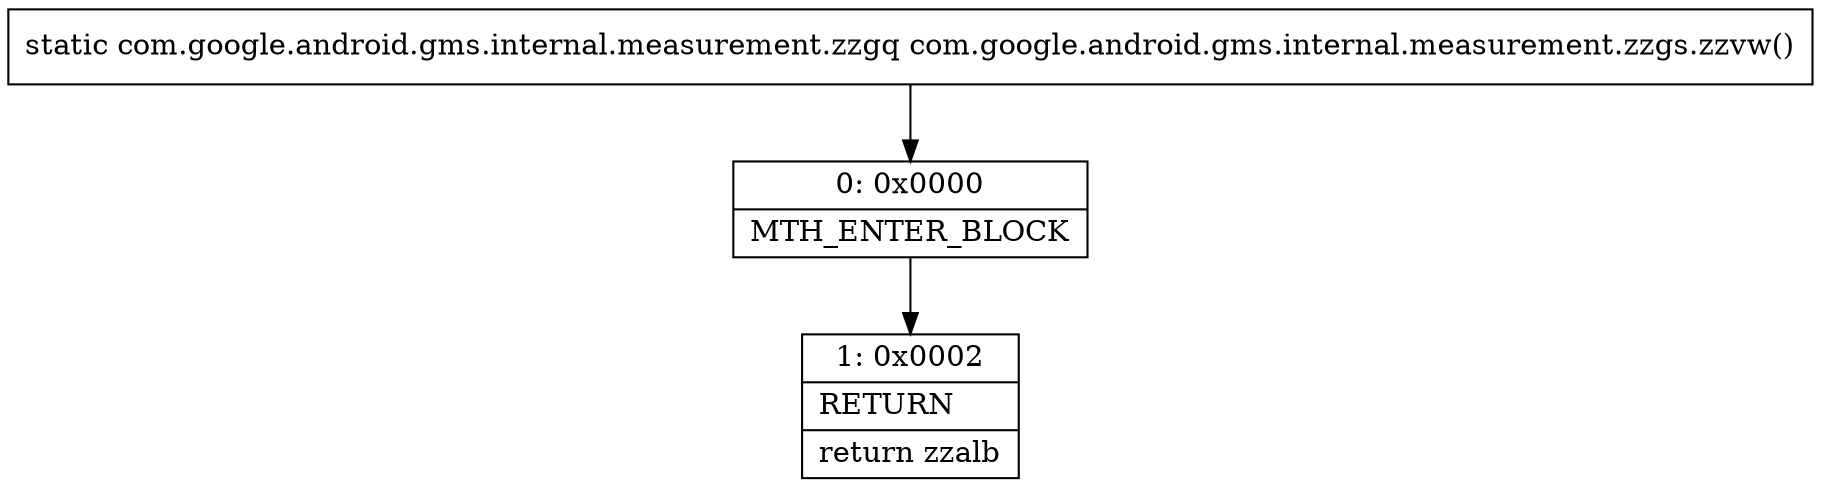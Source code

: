 digraph "CFG forcom.google.android.gms.internal.measurement.zzgs.zzvw()Lcom\/google\/android\/gms\/internal\/measurement\/zzgq;" {
Node_0 [shape=record,label="{0\:\ 0x0000|MTH_ENTER_BLOCK\l}"];
Node_1 [shape=record,label="{1\:\ 0x0002|RETURN\l|return zzalb\l}"];
MethodNode[shape=record,label="{static com.google.android.gms.internal.measurement.zzgq com.google.android.gms.internal.measurement.zzgs.zzvw() }"];
MethodNode -> Node_0;
Node_0 -> Node_1;
}

